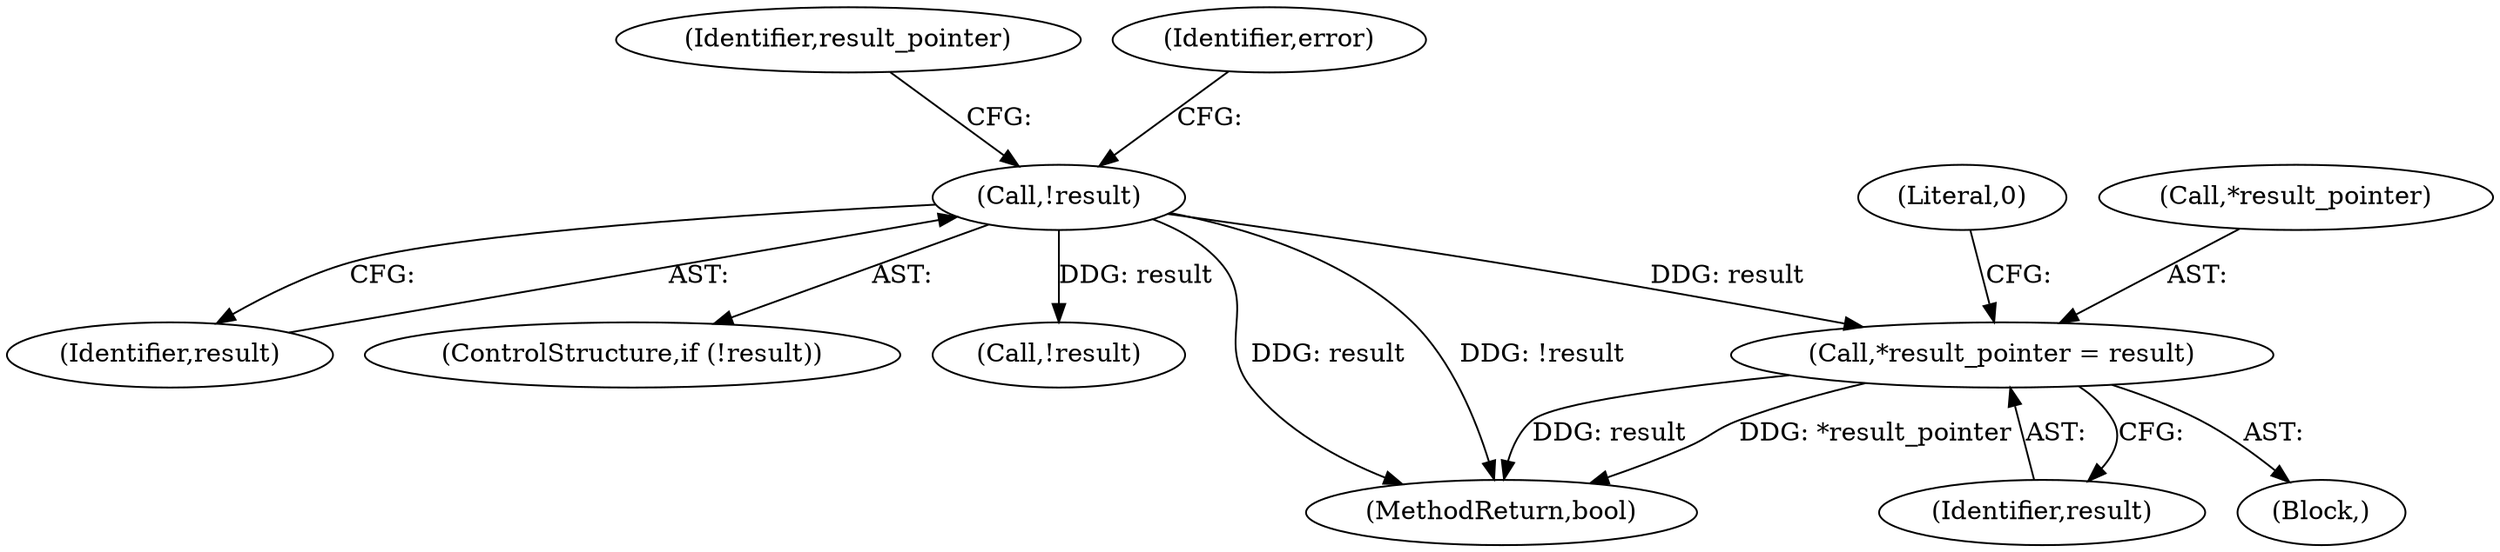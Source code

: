 digraph "0_Chrome_181c7400b2bf50ba02ac77149749fb419b4d4797@pointer" {
"1000136" [label="(Call,*result_pointer = result)"];
"1000127" [label="(Call,!result)"];
"1000127" [label="(Call,!result)"];
"1000234" [label="(MethodReturn,bool)"];
"1000141" [label="(Literal,0)"];
"1000138" [label="(Identifier,result_pointer)"];
"1000128" [label="(Identifier,result)"];
"1000126" [label="(ControlStructure,if (!result))"];
"1000110" [label="(Block,)"];
"1000132" [label="(Identifier,error)"];
"1000139" [label="(Identifier,result)"];
"1000214" [label="(Call,!result)"];
"1000136" [label="(Call,*result_pointer = result)"];
"1000137" [label="(Call,*result_pointer)"];
"1000136" -> "1000110"  [label="AST: "];
"1000136" -> "1000139"  [label="CFG: "];
"1000137" -> "1000136"  [label="AST: "];
"1000139" -> "1000136"  [label="AST: "];
"1000141" -> "1000136"  [label="CFG: "];
"1000136" -> "1000234"  [label="DDG: result"];
"1000136" -> "1000234"  [label="DDG: *result_pointer"];
"1000127" -> "1000136"  [label="DDG: result"];
"1000127" -> "1000126"  [label="AST: "];
"1000127" -> "1000128"  [label="CFG: "];
"1000128" -> "1000127"  [label="AST: "];
"1000132" -> "1000127"  [label="CFG: "];
"1000138" -> "1000127"  [label="CFG: "];
"1000127" -> "1000234"  [label="DDG: !result"];
"1000127" -> "1000234"  [label="DDG: result"];
"1000127" -> "1000214"  [label="DDG: result"];
}
